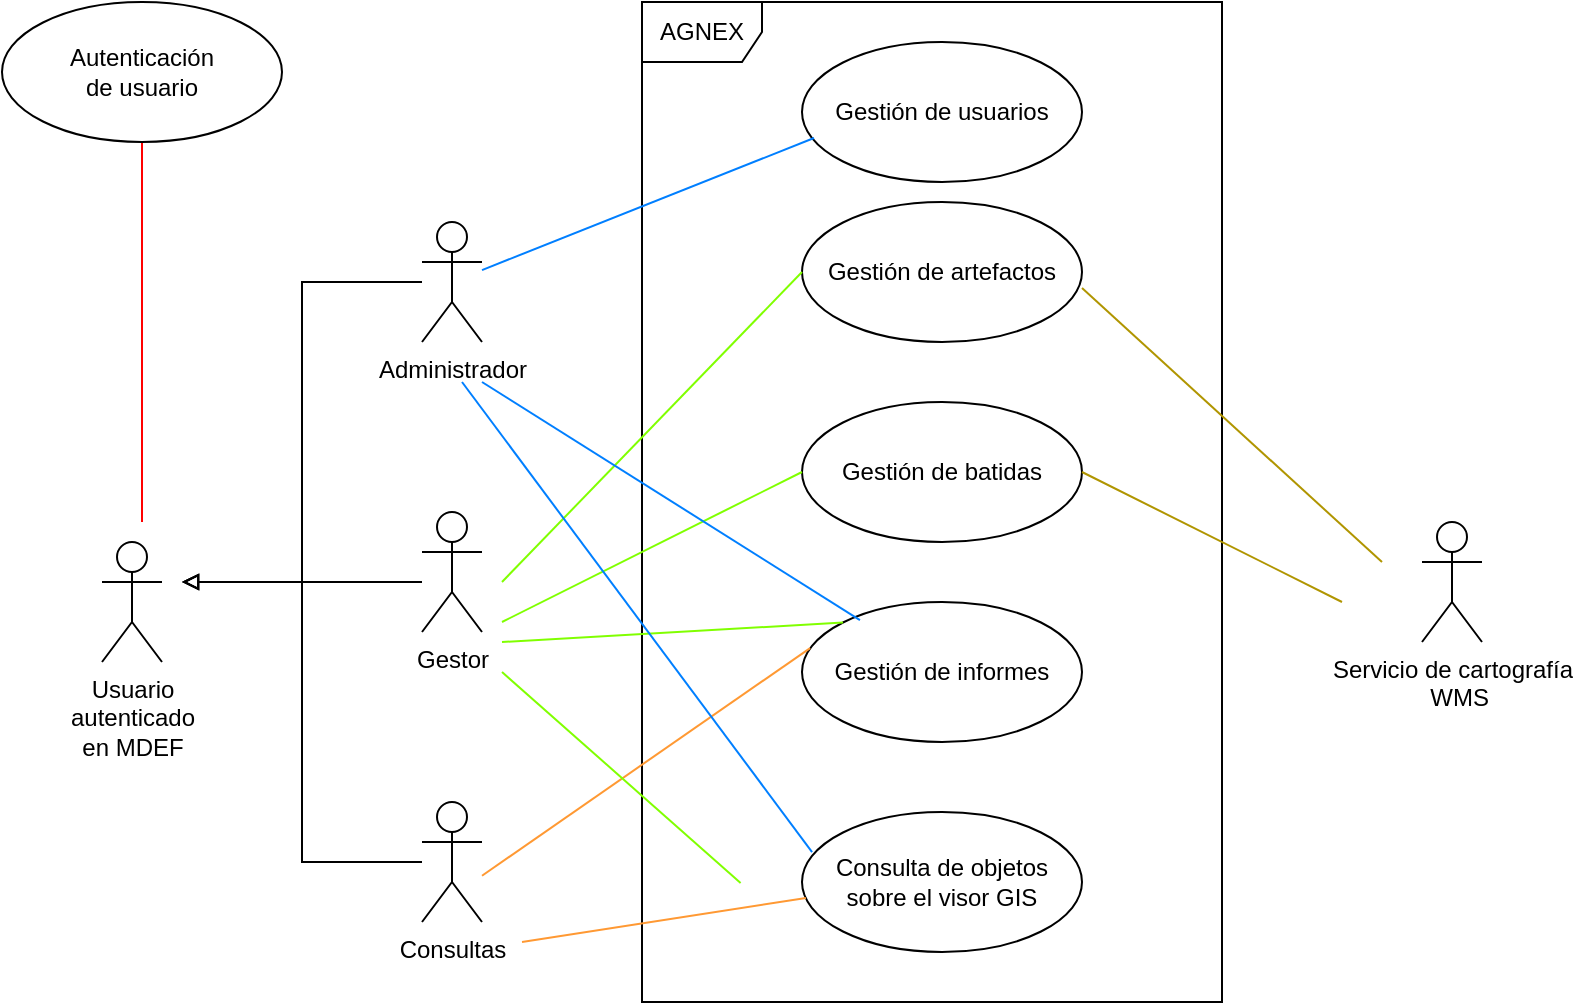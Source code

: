 <mxfile version="10.6.7" type="github"><diagram id="Vh-bdCGSBNEkK5sYlcRN" name="Page-1"><mxGraphModel dx="6617" dy="4121" grid="0" gridSize="10" guides="0" tooltips="1" connect="1" arrows="1" fold="1" page="1" pageScale="1" pageWidth="827" pageHeight="1169" math="0" shadow="0"><root><mxCell id="0"/><mxCell id="1" parent="0"/><mxCell id="-TGKF20awiwI6Pjic2WL-8" style="edgeStyle=orthogonalEdgeStyle;rounded=0;orthogonalLoop=1;jettySize=auto;html=1;startArrow=block;startFill=0;endArrow=none;endFill=0;" edge="1" parent="1"><mxGeometry relative="1" as="geometry"><mxPoint x="-5010" y="-3180" as="sourcePoint"/><mxPoint x="-4890" y="-3040" as="targetPoint"/><Array as="points"><mxPoint x="-4950" y="-3180"/><mxPoint x="-4950" y="-3040"/></Array></mxGeometry></mxCell><mxCell id="-TGKF20awiwI6Pjic2WL-1" value="&lt;div&gt;Usuario&lt;/div&gt;&lt;div&gt;autenticado&lt;/div&gt;&lt;div&gt; en MDEF&lt;br&gt;&lt;/div&gt;" style="shape=umlActor;verticalLabelPosition=bottom;labelBackgroundColor=#ffffff;verticalAlign=top;html=1;shadow=0;" vertex="1" parent="1"><mxGeometry x="-5050" y="-3200" width="30" height="60" as="geometry"/></mxCell><mxCell id="-TGKF20awiwI6Pjic2WL-4" style="edgeStyle=orthogonalEdgeStyle;rounded=0;orthogonalLoop=1;jettySize=auto;html=1;startArrow=block;startFill=0;endArrow=none;endFill=0;" edge="1" parent="1" target="Szc5mxI2r1fyYPMW7TiI-19"><mxGeometry relative="1" as="geometry"><mxPoint x="-5010" y="-3180" as="sourcePoint"/><Array as="points"><mxPoint x="-4920" y="-3180"/><mxPoint x="-4920" y="-3180"/></Array></mxGeometry></mxCell><mxCell id="-TGKF20awiwI6Pjic2WL-5" style="edgeStyle=orthogonalEdgeStyle;rounded=0;orthogonalLoop=1;jettySize=auto;html=1;startArrow=block;startFill=0;endArrow=none;endFill=0;" edge="1" parent="1" target="Szc5mxI2r1fyYPMW7TiI-15"><mxGeometry relative="1" as="geometry"><mxPoint x="-5010" y="-3180" as="sourcePoint"/><Array as="points"><mxPoint x="-4950" y="-3180"/><mxPoint x="-4950" y="-3330"/></Array></mxGeometry></mxCell><mxCell id="Szc5mxI2r1fyYPMW7TiI-49" value="AGNEX" style="shape=umlFrame;whiteSpace=wrap;html=1;shadow=0;" parent="1" vertex="1"><mxGeometry x="-4780" y="-3470" width="290" height="500" as="geometry"/></mxCell><mxCell id="Szc5mxI2r1fyYPMW7TiI-15" value="Administrador" style="shape=umlActor;verticalLabelPosition=bottom;labelBackgroundColor=#ffffff;verticalAlign=top;html=1;shadow=0;" parent="1" vertex="1"><mxGeometry x="-4890" y="-3360" width="30" height="60" as="geometry"/></mxCell><mxCell id="Szc5mxI2r1fyYPMW7TiI-19" value="Gestor" style="shape=umlActor;verticalLabelPosition=bottom;labelBackgroundColor=#ffffff;verticalAlign=top;html=1;shadow=0;" parent="1" vertex="1"><mxGeometry x="-4890" y="-3215" width="30" height="60" as="geometry"/></mxCell><mxCell id="Szc5mxI2r1fyYPMW7TiI-22" value="Gestión de usuarios" style="ellipse;whiteSpace=wrap;html=1;shadow=0;" parent="1" vertex="1"><mxGeometry x="-4700" y="-3450" width="140" height="70" as="geometry"/></mxCell><mxCell id="Szc5mxI2r1fyYPMW7TiI-59" style="rounded=0;orthogonalLoop=1;jettySize=auto;html=1;endArrow=none;endFill=0;strokeColor=#007FFF;entryX=0.043;entryY=0.686;entryDx=0;entryDy=0;entryPerimeter=0;" parent="1" source="Szc5mxI2r1fyYPMW7TiI-15" target="Szc5mxI2r1fyYPMW7TiI-22" edge="1"><mxGeometry relative="1" as="geometry"/></mxCell><mxCell id="Szc5mxI2r1fyYPMW7TiI-23" value="Gestión de artefactos" style="ellipse;whiteSpace=wrap;html=1;shadow=0;" parent="1" vertex="1"><mxGeometry x="-4700" y="-3370" width="140" height="70" as="geometry"/></mxCell><mxCell id="Szc5mxI2r1fyYPMW7TiI-27" value="Gestión de batidas" style="ellipse;whiteSpace=wrap;html=1;shadow=0;" parent="1" vertex="1"><mxGeometry x="-4700" y="-3270" width="140" height="70" as="geometry"/></mxCell><mxCell id="Szc5mxI2r1fyYPMW7TiI-28" value="Gestión de informes" style="ellipse;whiteSpace=wrap;html=1;shadow=0;" parent="1" vertex="1"><mxGeometry x="-4700" y="-3170" width="140" height="70" as="geometry"/></mxCell><mxCell id="Szc5mxI2r1fyYPMW7TiI-34" value="Consultas" style="shape=umlActor;verticalLabelPosition=bottom;labelBackgroundColor=#ffffff;verticalAlign=top;html=1;shadow=0;" parent="1" vertex="1"><mxGeometry x="-4890" y="-3070" width="30" height="60" as="geometry"/></mxCell><mxCell id="Szc5mxI2r1fyYPMW7TiI-44" value="&lt;div&gt;Servicio de cartografía&lt;/div&gt;&lt;div&gt;&amp;nbsp; WMS&lt;br&gt;&lt;/div&gt;" style="shape=umlActor;verticalLabelPosition=bottom;labelBackgroundColor=#ffffff;verticalAlign=top;html=1;shadow=0;" parent="1" vertex="1"><mxGeometry x="-4390" y="-3210" width="30" height="60" as="geometry"/></mxCell><mxCell id="Szc5mxI2r1fyYPMW7TiI-61" style="rounded=0;orthogonalLoop=1;jettySize=auto;html=1;endArrow=none;endFill=0;strokeColor=#80FF00;entryX=0;entryY=0.5;entryDx=0;entryDy=0;" parent="1" target="Szc5mxI2r1fyYPMW7TiI-23" edge="1"><mxGeometry relative="1" as="geometry"><mxPoint x="-4850" y="-3180" as="sourcePoint"/><mxPoint x="-4684" y="-3382" as="targetPoint"/></mxGeometry></mxCell><mxCell id="Szc5mxI2r1fyYPMW7TiI-65" style="rounded=0;orthogonalLoop=1;jettySize=auto;html=1;endArrow=none;endFill=0;strokeColor=#80FF00;entryX=0;entryY=0.5;entryDx=0;entryDy=0;" parent="1" target="Szc5mxI2r1fyYPMW7TiI-27" edge="1"><mxGeometry relative="1" as="geometry"><mxPoint x="-4850" y="-3160" as="sourcePoint"/><mxPoint x="-4694" y="-3200" as="targetPoint"/></mxGeometry></mxCell><mxCell id="Szc5mxI2r1fyYPMW7TiI-66" style="rounded=0;orthogonalLoop=1;jettySize=auto;html=1;endArrow=none;endFill=0;strokeColor=#80FF00;entryX=0;entryY=0;entryDx=0;entryDy=0;" parent="1" target="Szc5mxI2r1fyYPMW7TiI-28" edge="1"><mxGeometry relative="1" as="geometry"><mxPoint x="-4850" y="-3150" as="sourcePoint"/><mxPoint x="-4704" y="-3130" as="targetPoint"/></mxGeometry></mxCell><mxCell id="Szc5mxI2r1fyYPMW7TiI-67" style="rounded=0;orthogonalLoop=1;jettySize=auto;html=1;endArrow=none;endFill=0;strokeColor=#FF9933;entryX=0.029;entryY=0.329;entryDx=0;entryDy=0;entryPerimeter=0;shadow=0;" parent="1" target="Szc5mxI2r1fyYPMW7TiI-28" edge="1"><mxGeometry relative="1" as="geometry"><mxPoint x="-4860" y="-3033.138" as="sourcePoint"/><mxPoint x="-4700" y="-2970" as="targetPoint"/></mxGeometry></mxCell><mxCell id="Szc5mxI2r1fyYPMW7TiI-68" style="rounded=0;orthogonalLoop=1;jettySize=auto;html=1;endArrow=none;endFill=0;strokeColor=#B09500;fillColor=#e3c800;" parent="1" edge="1"><mxGeometry relative="1" as="geometry"><mxPoint x="-4410" y="-3190" as="sourcePoint"/><mxPoint x="-4560" y="-3327" as="targetPoint"/></mxGeometry></mxCell><mxCell id="Szc5mxI2r1fyYPMW7TiI-70" style="rounded=0;orthogonalLoop=1;jettySize=auto;html=1;endArrow=none;endFill=0;strokeColor=#B09500;entryX=1;entryY=0.5;entryDx=0;entryDy=0;fillColor=#e3c800;" parent="1" target="Szc5mxI2r1fyYPMW7TiI-27" edge="1"><mxGeometry relative="1" as="geometry"><mxPoint x="-4430" y="-3170" as="sourcePoint"/><mxPoint x="-4537" y="-3267" as="targetPoint"/></mxGeometry></mxCell><mxCell id="Szc5mxI2r1fyYPMW7TiI-72" style="rounded=0;orthogonalLoop=1;jettySize=auto;html=1;endArrow=none;endFill=0;strokeColor=#007FFF;entryX=0.207;entryY=0.129;entryDx=0;entryDy=0;entryPerimeter=0;" parent="1" target="Szc5mxI2r1fyYPMW7TiI-28" edge="1"><mxGeometry relative="1" as="geometry"><mxPoint x="-4860" y="-3280" as="sourcePoint"/><mxPoint x="-4700" y="-3000" as="targetPoint"/></mxGeometry></mxCell><mxCell id="hkYGSObaTnY-0oMp1w_O-14" value="&lt;div&gt;Consulta de objetos&lt;/div&gt;&lt;div&gt;sobre el visor GIS&lt;br&gt;&lt;/div&gt;" style="ellipse;whiteSpace=wrap;html=1;shadow=0;" parent="1" vertex="1"><mxGeometry x="-4700" y="-3065" width="140" height="70" as="geometry"/></mxCell><mxCell id="hkYGSObaTnY-0oMp1w_O-15" style="rounded=0;orthogonalLoop=1;jettySize=auto;html=1;endArrow=none;endFill=0;strokeColor=#007FFF;entryX=0.036;entryY=0.286;entryDx=0;entryDy=0;entryPerimeter=0;" parent="1" target="hkYGSObaTnY-0oMp1w_O-14" edge="1"><mxGeometry relative="1" as="geometry"><mxPoint x="-4870" y="-3280" as="sourcePoint"/><mxPoint x="-4681" y="-2986" as="targetPoint"/></mxGeometry></mxCell><mxCell id="hkYGSObaTnY-0oMp1w_O-16" style="rounded=0;orthogonalLoop=1;jettySize=auto;html=1;endArrow=none;endFill=0;strokeColor=#80FF00;entryX=0.17;entryY=0.881;entryDx=0;entryDy=0;entryPerimeter=0;" parent="1" target="Szc5mxI2r1fyYPMW7TiI-49" edge="1"><mxGeometry relative="1" as="geometry"><mxPoint x="-4850" y="-3135" as="sourcePoint"/><mxPoint x="-4689" y="-2985" as="targetPoint"/></mxGeometry></mxCell><mxCell id="hkYGSObaTnY-0oMp1w_O-17" style="rounded=0;orthogonalLoop=1;jettySize=auto;html=1;endArrow=none;endFill=0;strokeColor=#FF9933;entryX=0.014;entryY=0.614;entryDx=0;entryDy=0;entryPerimeter=0;shadow=0;startSize=10;" parent="1" target="hkYGSObaTnY-0oMp1w_O-14" edge="1"><mxGeometry relative="1" as="geometry"><mxPoint x="-4840" y="-3000" as="sourcePoint"/><mxPoint x="-4686" y="-2982" as="targetPoint"/></mxGeometry></mxCell><mxCell id="VfSKR6zFb8JlNmuZNUb5-2" style="rounded=0;orthogonalLoop=1;jettySize=auto;html=1;endArrow=none;endFill=0;strokeColor=#FF0000;shadow=0;entryX=0.5;entryY=1;entryDx=0;entryDy=0;" parent="1" edge="1" target="-TGKF20awiwI6Pjic2WL-11"><mxGeometry relative="1" as="geometry"><mxPoint x="-5030" y="-3210" as="sourcePoint"/><mxPoint x="-4510" y="-3178" as="targetPoint"/></mxGeometry></mxCell><mxCell id="-TGKF20awiwI6Pjic2WL-11" value="&lt;div&gt;Autenticación&lt;/div&gt;&lt;div&gt; de usuario&lt;/div&gt;" style="ellipse;whiteSpace=wrap;html=1;shadow=0;" vertex="1" parent="1"><mxGeometry x="-5100" y="-3470" width="140" height="70" as="geometry"/></mxCell></root></mxGraphModel></diagram></mxfile>